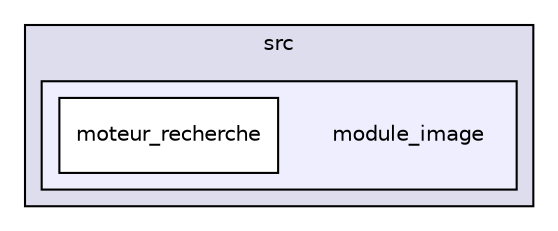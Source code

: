 digraph "D:/Documents/UPSSITECH/Projet FR/pfr/src/module_image" {
  compound=true
  node [ fontsize="10", fontname="Helvetica"];
  edge [ labelfontsize="10", labelfontname="Helvetica"];
  subgraph clusterdir_a1bab6b81cec34f1a83e9a5d25da3575 {
    graph [ bgcolor="#ddddee", pencolor="black", label="src" fontname="Helvetica", fontsize="10", URL="dir_a1bab6b81cec34f1a83e9a5d25da3575.html"]
  subgraph clusterdir_9b407c17dff3423d5a605f3f2082ca61 {
    graph [ bgcolor="#eeeeff", pencolor="black", label="" URL="dir_9b407c17dff3423d5a605f3f2082ca61.html"];
    dir_9b407c17dff3423d5a605f3f2082ca61 [shape=plaintext label="module_image"];
    dir_9e9cc0906384487b491a95be3ff39279 [shape=box label="moteur_recherche" color="black" fillcolor="white" style="filled" URL="dir_9e9cc0906384487b491a95be3ff39279.html"];
  }
  }
}
